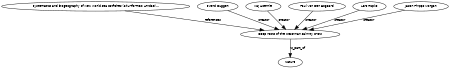 digraph G {
size="3,3";
node [fontsize=7, fontname="Helvetica"];
edge [fontsize=7, fontname="Helvetica"];
node0 [label="Deep roots of the Messinian salinity crisis", width=0.27433100247,height=0.27433100247];
node1 [label="Systematics and biogeography of New World sea catfishes (Siluriformes: Ariidae)...", width=0.27433100247,height=0.27433100247];
node2 [label="Svend Duggen", width=0.27433100247,height=0.27433100247];
node3 [label="Kaj Hoernle", width=0.27433100247,height=0.27433100247];
node4 [label="Paul Van Den Bogaard", width=0.27433100247,height=0.27433100247];
node5 [label="Lars Rüpke", width=0.27433100247,height=0.27433100247];
node6 [label="Jason Phipps Morgan", width=0.27433100247,height=0.27433100247];
node7 [label="Nature", width=0.27433100247,height=0.27433100247];
node1 -> node0 [label="references"];
node2 -> node0 [label="creator"];
node3 -> node0 [label="creator"];
node4 -> node0 [label="creator"];
node5 -> node0 [label="creator"];
node6 -> node0 [label="creator"];
node0 -> node7 [label="is_part_of"];
}

